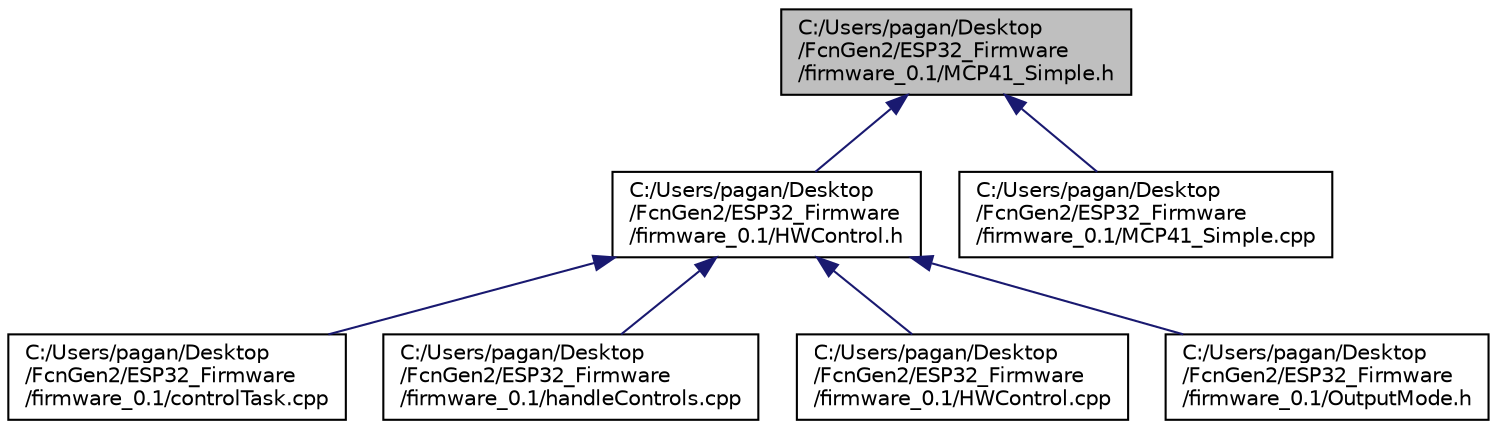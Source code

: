 digraph "C:/Users/pagan/Desktop/FcnGen2/ESP32_Firmware/firmware_0.1/MCP41_Simple.h"
{
  edge [fontname="Helvetica",fontsize="10",labelfontname="Helvetica",labelfontsize="10"];
  node [fontname="Helvetica",fontsize="10",shape=record];
  Node2 [label="C:/Users/pagan/Desktop\l/FcnGen2/ESP32_Firmware\l/firmware_0.1/MCP41_Simple.h",height=0.2,width=0.4,color="black", fillcolor="grey75", style="filled", fontcolor="black"];
  Node2 -> Node3 [dir="back",color="midnightblue",fontsize="10",style="solid",fontname="Helvetica"];
  Node3 [label="C:/Users/pagan/Desktop\l/FcnGen2/ESP32_Firmware\l/firmware_0.1/HWControl.h",height=0.2,width=0.4,color="black", fillcolor="white", style="filled",URL="$_h_w_control_8h.html"];
  Node3 -> Node4 [dir="back",color="midnightblue",fontsize="10",style="solid",fontname="Helvetica"];
  Node4 [label="C:/Users/pagan/Desktop\l/FcnGen2/ESP32_Firmware\l/firmware_0.1/controlTask.cpp",height=0.2,width=0.4,color="black", fillcolor="white", style="filled",URL="$control_task_8cpp.html"];
  Node3 -> Node5 [dir="back",color="midnightblue",fontsize="10",style="solid",fontname="Helvetica"];
  Node5 [label="C:/Users/pagan/Desktop\l/FcnGen2/ESP32_Firmware\l/firmware_0.1/handleControls.cpp",height=0.2,width=0.4,color="black", fillcolor="white", style="filled",URL="$handle_controls_8cpp.html"];
  Node3 -> Node6 [dir="back",color="midnightblue",fontsize="10",style="solid",fontname="Helvetica"];
  Node6 [label="C:/Users/pagan/Desktop\l/FcnGen2/ESP32_Firmware\l/firmware_0.1/HWControl.cpp",height=0.2,width=0.4,color="black", fillcolor="white", style="filled",URL="$_h_w_control_8cpp.html"];
  Node3 -> Node7 [dir="back",color="midnightblue",fontsize="10",style="solid",fontname="Helvetica"];
  Node7 [label="C:/Users/pagan/Desktop\l/FcnGen2/ESP32_Firmware\l/firmware_0.1/OutputMode.h",height=0.2,width=0.4,color="black", fillcolor="white", style="filled",URL="$_output_mode_8h.html"];
  Node2 -> Node8 [dir="back",color="midnightblue",fontsize="10",style="solid",fontname="Helvetica"];
  Node8 [label="C:/Users/pagan/Desktop\l/FcnGen2/ESP32_Firmware\l/firmware_0.1/MCP41_Simple.cpp",height=0.2,width=0.4,color="black", fillcolor="white", style="filled",URL="$_m_c_p41___simple_8cpp.html"];
}
